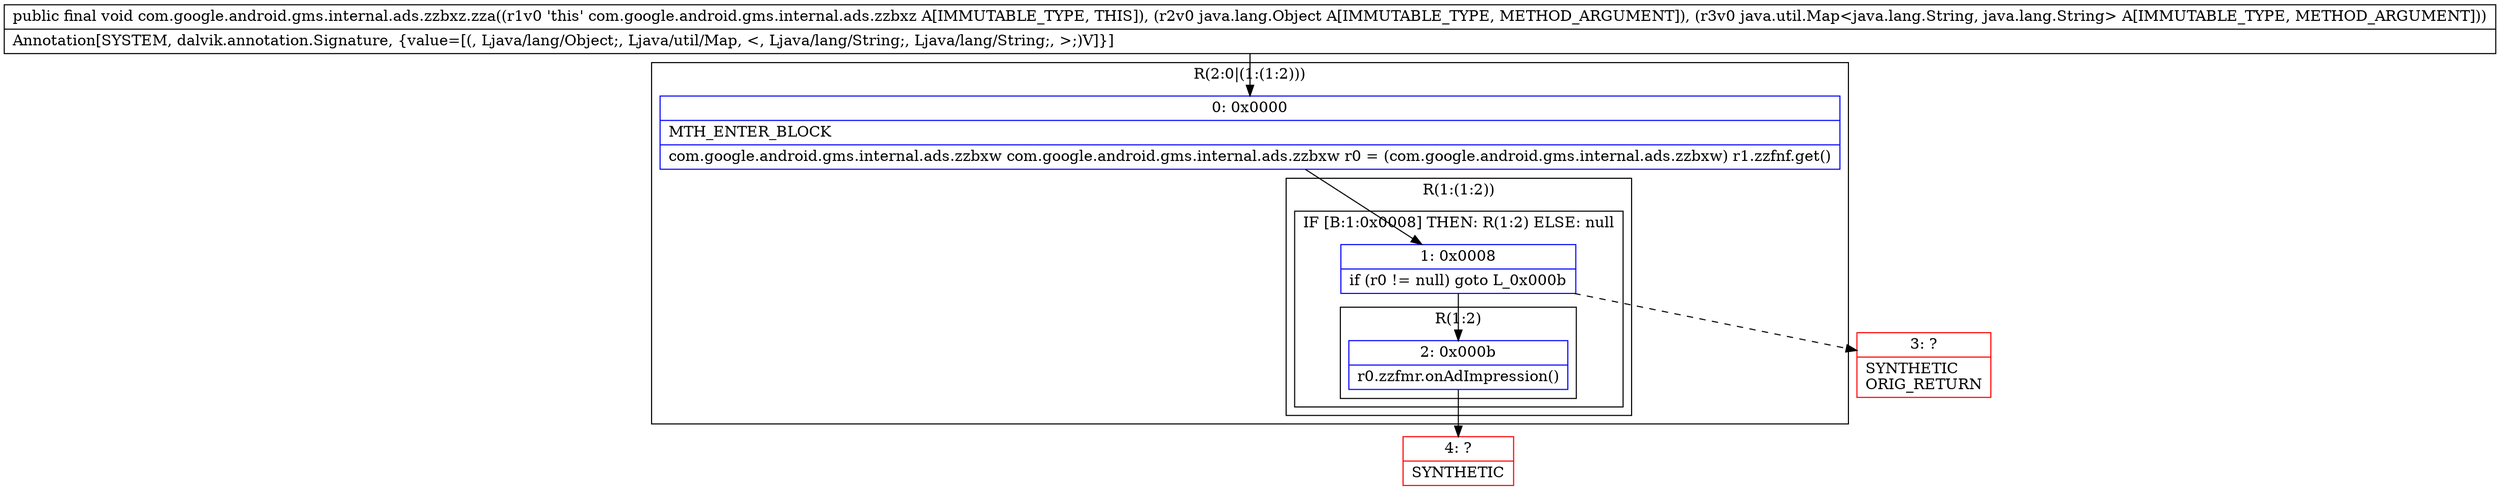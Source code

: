 digraph "CFG forcom.google.android.gms.internal.ads.zzbxz.zza(Ljava\/lang\/Object;Ljava\/util\/Map;)V" {
subgraph cluster_Region_1225505212 {
label = "R(2:0|(1:(1:2)))";
node [shape=record,color=blue];
Node_0 [shape=record,label="{0\:\ 0x0000|MTH_ENTER_BLOCK\l|com.google.android.gms.internal.ads.zzbxw com.google.android.gms.internal.ads.zzbxw r0 = (com.google.android.gms.internal.ads.zzbxw) r1.zzfnf.get()\l}"];
subgraph cluster_Region_1019122188 {
label = "R(1:(1:2))";
node [shape=record,color=blue];
subgraph cluster_IfRegion_1692312887 {
label = "IF [B:1:0x0008] THEN: R(1:2) ELSE: null";
node [shape=record,color=blue];
Node_1 [shape=record,label="{1\:\ 0x0008|if (r0 != null) goto L_0x000b\l}"];
subgraph cluster_Region_476204090 {
label = "R(1:2)";
node [shape=record,color=blue];
Node_2 [shape=record,label="{2\:\ 0x000b|r0.zzfmr.onAdImpression()\l}"];
}
}
}
}
Node_3 [shape=record,color=red,label="{3\:\ ?|SYNTHETIC\lORIG_RETURN\l}"];
Node_4 [shape=record,color=red,label="{4\:\ ?|SYNTHETIC\l}"];
MethodNode[shape=record,label="{public final void com.google.android.gms.internal.ads.zzbxz.zza((r1v0 'this' com.google.android.gms.internal.ads.zzbxz A[IMMUTABLE_TYPE, THIS]), (r2v0 java.lang.Object A[IMMUTABLE_TYPE, METHOD_ARGUMENT]), (r3v0 java.util.Map\<java.lang.String, java.lang.String\> A[IMMUTABLE_TYPE, METHOD_ARGUMENT]))  | Annotation[SYSTEM, dalvik.annotation.Signature, \{value=[(, Ljava\/lang\/Object;, Ljava\/util\/Map, \<, Ljava\/lang\/String;, Ljava\/lang\/String;, \>;)V]\}]\l}"];
MethodNode -> Node_0;
Node_0 -> Node_1;
Node_1 -> Node_2;
Node_1 -> Node_3[style=dashed];
Node_2 -> Node_4;
}

